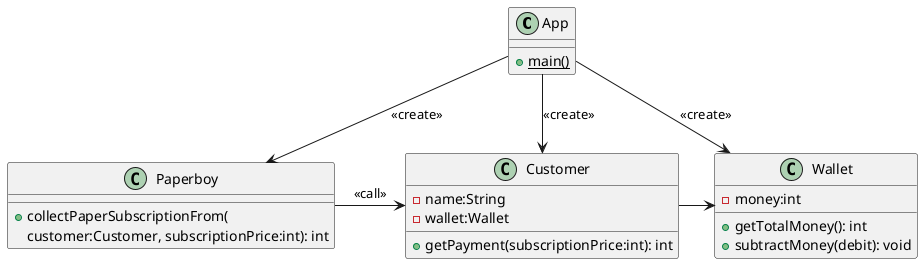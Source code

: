 @startuml

class App {
  + {static} main()
}

class Customer {
  - name:String
  - wallet:Wallet
  + getPayment(subscriptionPrice:int): int
}

class Wallet {
  - money:int
  + getTotalMoney(): int
  + subtractMoney(debit): void
}

class Paperboy {
  + collectPaperSubscriptionFrom(
    customer:Customer, subscriptionPrice:int): int
}

App -down-> Paperboy: <<create>>
App -down-> Customer: <<create>>
App -down-> Wallet: <<create>>
Paperboy -> Customer: <<call>>
Customer -> Wallet

@enduml
